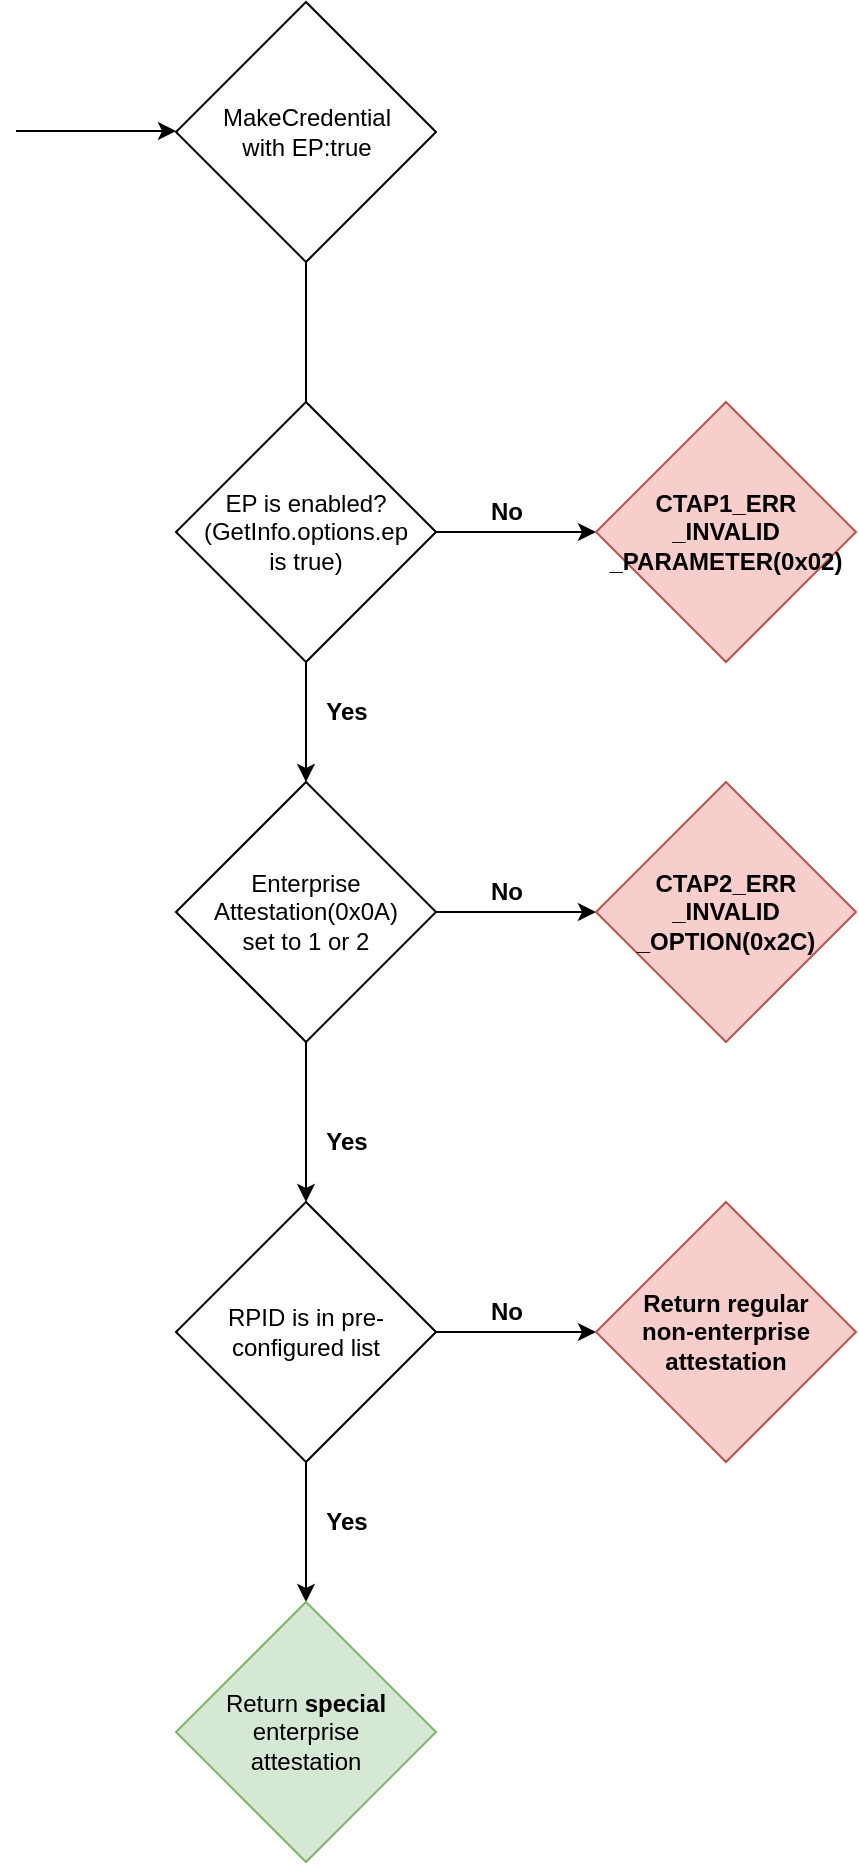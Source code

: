 <mxfile version="16.5.2"><diagram id="Zm6q4M8pCLDXTpIZckhA" name="Page-1"><mxGraphModel dx="1426" dy="1975" grid="1" gridSize="10" guides="1" tooltips="1" connect="1" arrows="1" fold="1" page="1" pageScale="1" pageWidth="827" pageHeight="1169" math="0" shadow="0"><root><mxCell id="0"/><mxCell id="1" parent="0"/><mxCell id="1HzfGMe_wjXh55I3CvPr-1" value="" style="endArrow=classic;html=1;rounded=0;" edge="1" parent="1"><mxGeometry width="50" height="50" relative="1" as="geometry"><mxPoint x="200" y="-485.5" as="sourcePoint"/><mxPoint x="280" y="-485.5" as="targetPoint"/></mxGeometry></mxCell><mxCell id="1HzfGMe_wjXh55I3CvPr-8" style="edgeStyle=orthogonalEdgeStyle;rounded=0;orthogonalLoop=1;jettySize=auto;html=1;exitX=0.5;exitY=1;exitDx=0;exitDy=0;" edge="1" parent="1" source="1HzfGMe_wjXh55I3CvPr-4"><mxGeometry relative="1" as="geometry"><mxPoint x="345" y="-160" as="targetPoint"/></mxGeometry></mxCell><mxCell id="1HzfGMe_wjXh55I3CvPr-4" value="" style="rhombus;whiteSpace=wrap;html=1;" vertex="1" parent="1"><mxGeometry x="280" y="-550" width="130" height="130" as="geometry"/></mxCell><mxCell id="1HzfGMe_wjXh55I3CvPr-3" value="MakeCredential&lt;br&gt;with EP:true" style="text;html=1;align=center;verticalAlign=middle;resizable=0;points=[];autosize=1;strokeColor=none;fillColor=none;" vertex="1" parent="1"><mxGeometry x="295" y="-500" width="100" height="30" as="geometry"/></mxCell><mxCell id="1HzfGMe_wjXh55I3CvPr-17" value="" style="edgeStyle=orthogonalEdgeStyle;rounded=0;orthogonalLoop=1;jettySize=auto;html=1;" edge="1" parent="1" source="1HzfGMe_wjXh55I3CvPr-15" target="1HzfGMe_wjXh55I3CvPr-16"><mxGeometry relative="1" as="geometry"/></mxCell><mxCell id="1HzfGMe_wjXh55I3CvPr-15" value="EP is enabled?&lt;br&gt;(GetInfo.options.ep&lt;br&gt;is true)" style="rhombus;whiteSpace=wrap;html=1;" vertex="1" parent="1"><mxGeometry x="280" y="-350" width="130" height="130" as="geometry"/></mxCell><mxCell id="1HzfGMe_wjXh55I3CvPr-16" value="&lt;b&gt;CTAP1_ERR&lt;br&gt;_INVALID&lt;br&gt;_PARAMETER(0x02)&lt;/b&gt;" style="rhombus;whiteSpace=wrap;html=1;fillColor=#f8cecc;strokeColor=#b85450;" vertex="1" parent="1"><mxGeometry x="490" y="-350" width="130" height="130" as="geometry"/></mxCell><mxCell id="1HzfGMe_wjXh55I3CvPr-18" value="No" style="text;html=1;align=center;verticalAlign=middle;resizable=0;points=[];autosize=1;strokeColor=none;fillColor=none;fontStyle=1" vertex="1" parent="1"><mxGeometry x="430" y="-305" width="30" height="20" as="geometry"/></mxCell><mxCell id="1HzfGMe_wjXh55I3CvPr-20" value="Yes" style="text;html=1;align=center;verticalAlign=middle;resizable=0;points=[];autosize=1;strokeColor=none;fillColor=none;fontStyle=1" vertex="1" parent="1"><mxGeometry x="345" y="-205" width="40" height="20" as="geometry"/></mxCell><mxCell id="1HzfGMe_wjXh55I3CvPr-22" value="" style="edgeStyle=orthogonalEdgeStyle;rounded=0;orthogonalLoop=1;jettySize=auto;html=1;" edge="1" parent="1" source="1HzfGMe_wjXh55I3CvPr-24" target="1HzfGMe_wjXh55I3CvPr-25"><mxGeometry relative="1" as="geometry"/></mxCell><mxCell id="1HzfGMe_wjXh55I3CvPr-23" style="edgeStyle=orthogonalEdgeStyle;rounded=0;orthogonalLoop=1;jettySize=auto;html=1;exitX=0.5;exitY=1;exitDx=0;exitDy=0;entryX=0.5;entryY=0;entryDx=0;entryDy=0;" edge="1" parent="1" source="1HzfGMe_wjXh55I3CvPr-24" target="1HzfGMe_wjXh55I3CvPr-26"><mxGeometry relative="1" as="geometry"/></mxCell><mxCell id="1HzfGMe_wjXh55I3CvPr-24" value="RPID is in pre-configured list" style="rhombus;whiteSpace=wrap;html=1;" vertex="1" parent="1"><mxGeometry x="280" y="50" width="130" height="130" as="geometry"/></mxCell><mxCell id="1HzfGMe_wjXh55I3CvPr-25" value="Return regular&lt;br&gt;non-enterprise&lt;br&gt;attestation" style="rhombus;whiteSpace=wrap;html=1;fillColor=#f8cecc;strokeColor=#b85450;fontStyle=1" vertex="1" parent="1"><mxGeometry x="490" y="50" width="130" height="130" as="geometry"/></mxCell><mxCell id="1HzfGMe_wjXh55I3CvPr-26" value="Return &lt;b&gt;special&lt;/b&gt;&lt;br&gt;enterprise&lt;br&gt;attestation" style="rhombus;whiteSpace=wrap;html=1;fillColor=#d5e8d4;strokeColor=#82b366;" vertex="1" parent="1"><mxGeometry x="280" y="250" width="130" height="130" as="geometry"/></mxCell><mxCell id="1HzfGMe_wjXh55I3CvPr-27" value="No" style="text;html=1;align=center;verticalAlign=middle;resizable=0;points=[];autosize=1;strokeColor=none;fillColor=none;fontStyle=1" vertex="1" parent="1"><mxGeometry x="430" y="95" width="30" height="20" as="geometry"/></mxCell><mxCell id="1HzfGMe_wjXh55I3CvPr-28" value="Yes" style="text;html=1;align=center;verticalAlign=middle;resizable=0;points=[];autosize=1;strokeColor=none;fillColor=none;fontStyle=1" vertex="1" parent="1"><mxGeometry x="345" y="200" width="40" height="20" as="geometry"/></mxCell><mxCell id="1HzfGMe_wjXh55I3CvPr-34" value="" style="edgeStyle=orthogonalEdgeStyle;rounded=0;orthogonalLoop=1;jettySize=auto;html=1;" edge="1" parent="1" source="1HzfGMe_wjXh55I3CvPr-35" target="1HzfGMe_wjXh55I3CvPr-36"><mxGeometry relative="1" as="geometry"/></mxCell><mxCell id="1HzfGMe_wjXh55I3CvPr-39" style="edgeStyle=orthogonalEdgeStyle;rounded=0;orthogonalLoop=1;jettySize=auto;html=1;exitX=0.5;exitY=1;exitDx=0;exitDy=0;entryX=0.5;entryY=0;entryDx=0;entryDy=0;" edge="1" parent="1" source="1HzfGMe_wjXh55I3CvPr-35" target="1HzfGMe_wjXh55I3CvPr-24"><mxGeometry relative="1" as="geometry"/></mxCell><mxCell id="1HzfGMe_wjXh55I3CvPr-35" value="Enterprise&lt;br&gt;Attestation(0x0A)&lt;br&gt;set to 1 or 2" style="rhombus;whiteSpace=wrap;html=1;" vertex="1" parent="1"><mxGeometry x="280" y="-160" width="130" height="130" as="geometry"/></mxCell><mxCell id="1HzfGMe_wjXh55I3CvPr-36" value="&lt;b&gt;CTAP2_ERR&lt;br&gt;_INVALID&lt;br&gt;_OPTION(0x2C)&lt;/b&gt;" style="rhombus;whiteSpace=wrap;html=1;fillColor=#f8cecc;strokeColor=#b85450;" vertex="1" parent="1"><mxGeometry x="490" y="-160" width="130" height="130" as="geometry"/></mxCell><mxCell id="1HzfGMe_wjXh55I3CvPr-37" value="No" style="text;html=1;align=center;verticalAlign=middle;resizable=0;points=[];autosize=1;strokeColor=none;fillColor=none;fontStyle=1" vertex="1" parent="1"><mxGeometry x="430" y="-115" width="30" height="20" as="geometry"/></mxCell><mxCell id="1HzfGMe_wjXh55I3CvPr-38" value="Yes" style="text;html=1;align=center;verticalAlign=middle;resizable=0;points=[];autosize=1;strokeColor=none;fillColor=none;fontStyle=1" vertex="1" parent="1"><mxGeometry x="345" y="10" width="40" height="20" as="geometry"/></mxCell></root></mxGraphModel></diagram></mxfile>